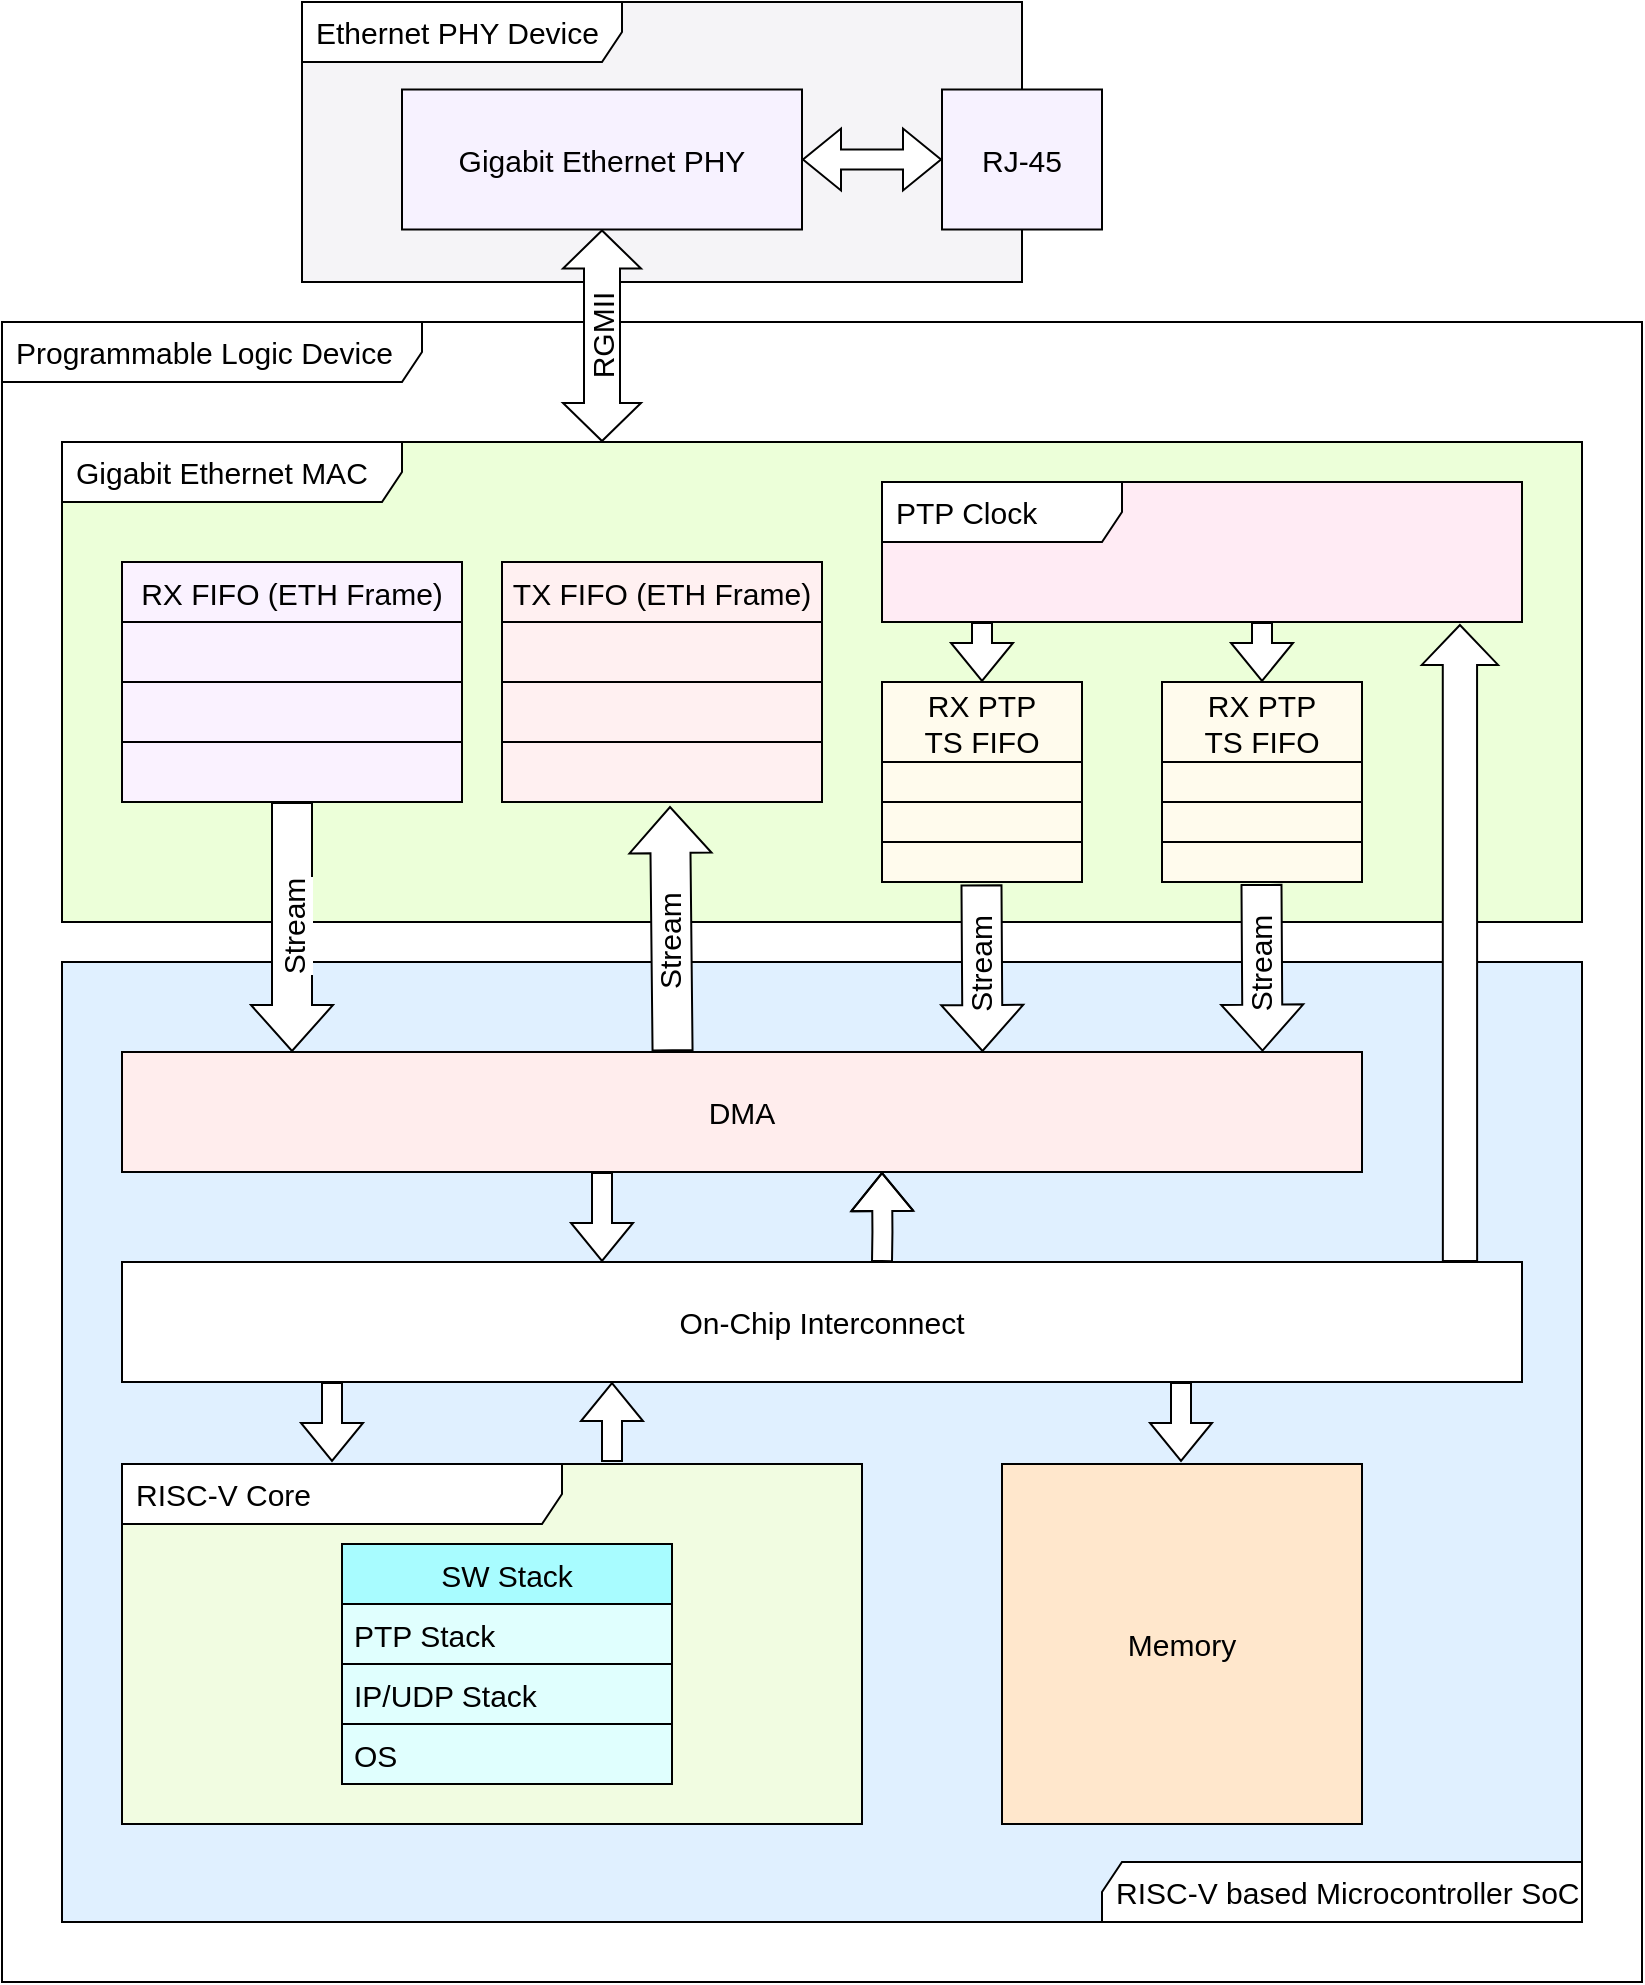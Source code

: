 <mxfile version="18.0.3" type="github">
  <diagram id="mLPpQYJzLz1xqzUndZVS" name="Page-1">
    <mxGraphModel dx="1778" dy="940" grid="1" gridSize="10" guides="1" tooltips="1" connect="1" arrows="1" fold="1" page="1" pageScale="1" pageWidth="827" pageHeight="1169" math="0" shadow="0">
      <root>
        <mxCell id="0" />
        <mxCell id="1" parent="0" />
        <mxCell id="8U_8XwLauRsZ4ZYQqi3w-3" value="Programmable Logic Device" style="shape=umlFrame;whiteSpace=wrap;html=1;width=210;height=30;boundedLbl=1;verticalAlign=middle;align=left;spacingLeft=5;fillColor=default;swimlaneFillColor=#ffffff;fontSize=15;" parent="1" vertex="1">
          <mxGeometry x="50" y="220" width="820" height="830" as="geometry" />
        </mxCell>
        <mxCell id="9wRkoVYpAe7Pgj8xl5cS-29" value="RISC-V based Microcontroller SoC" style="shape=umlFrame;whiteSpace=wrap;html=1;width=240;height=30;boundedLbl=1;verticalAlign=middle;align=left;spacingLeft=5;fillColor=#FFFFFF;swimlaneFillColor=#E0F0FF;direction=west;fontSize=15;" parent="1" vertex="1">
          <mxGeometry x="80" y="540" width="760" height="480" as="geometry" />
        </mxCell>
        <mxCell id="8U_8XwLauRsZ4ZYQqi3w-2" value="&lt;div style=&quot;font-size: 15px;&quot;&gt;Gigabit Ethernet MAC&lt;/div&gt;" style="shape=umlFrame;whiteSpace=wrap;html=1;width=170;height=30;boundedLbl=1;verticalAlign=middle;align=left;spacingLeft=5;fillColor=#FFFFFF;swimlaneFillColor=#ECFFD9;fontSize=15;" parent="1" vertex="1">
          <mxGeometry x="80" y="280" width="760" height="240" as="geometry" />
        </mxCell>
        <mxCell id="9wRkoVYpAe7Pgj8xl5cS-7" value="" style="group;fillColor=none;fontSize=15;" parent="1" vertex="1" connectable="0">
          <mxGeometry x="200" y="60" width="400" height="140" as="geometry" />
        </mxCell>
        <mxCell id="9wRkoVYpAe7Pgj8xl5cS-1" value="Ethernet PHY Device" style="shape=umlFrame;whiteSpace=wrap;html=1;width=160;height=30;boundedLbl=1;verticalAlign=middle;align=left;spacingLeft=5;fillColor=#FFFFFF;swimlaneFillColor=#F5F4F7;fontSize=15;" parent="9wRkoVYpAe7Pgj8xl5cS-7" vertex="1">
          <mxGeometry width="360" height="140" as="geometry" />
        </mxCell>
        <mxCell id="9wRkoVYpAe7Pgj8xl5cS-3" value="&lt;span style=&quot;font-size: 15px;&quot;&gt;RJ-45&lt;/span&gt;" style="rounded=0;whiteSpace=wrap;html=1;labelBackgroundColor=none;fillColor=#F7F2FF;fontSize=15;" parent="9wRkoVYpAe7Pgj8xl5cS-7" vertex="1">
          <mxGeometry x="320" y="43.75" width="80" height="70" as="geometry" />
        </mxCell>
        <mxCell id="9wRkoVYpAe7Pgj8xl5cS-4" value="Gigabit Ethernet PHY" style="rounded=0;whiteSpace=wrap;html=1;labelBackgroundColor=none;fillColor=#F7F2FF;fontSize=15;" parent="9wRkoVYpAe7Pgj8xl5cS-7" vertex="1">
          <mxGeometry x="50" y="43.75" width="200" height="70" as="geometry" />
        </mxCell>
        <mxCell id="9wRkoVYpAe7Pgj8xl5cS-6" value="" style="shape=flexArrow;endArrow=classic;startArrow=classic;html=1;rounded=0;fontColor=none;entryX=0;entryY=0.5;entryDx=0;entryDy=0;exitX=1;exitY=0.5;exitDx=0;exitDy=0;fillColor=default;fontSize=15;" parent="9wRkoVYpAe7Pgj8xl5cS-7" source="9wRkoVYpAe7Pgj8xl5cS-4" target="9wRkoVYpAe7Pgj8xl5cS-3" edge="1">
          <mxGeometry width="100" height="100" relative="1" as="geometry">
            <mxPoint x="200" y="131.25" as="sourcePoint" />
            <mxPoint x="300" y="43.75" as="targetPoint" />
          </mxGeometry>
        </mxCell>
        <mxCell id="9wRkoVYpAe7Pgj8xl5cS-8" value="RGMII" style="shape=flexArrow;endArrow=classic;startArrow=classic;html=1;rounded=0;fontColor=none;entryX=0.5;entryY=1;entryDx=0;entryDy=0;width=18;fillColor=#FFFFFF;labelBackgroundColor=none;horizontal=0;startSize=6;fontSize=15;" parent="1" target="9wRkoVYpAe7Pgj8xl5cS-4" edge="1">
          <mxGeometry width="100" height="100" relative="1" as="geometry">
            <mxPoint x="350" y="280" as="sourcePoint" />
            <mxPoint x="690" y="390" as="targetPoint" />
          </mxGeometry>
        </mxCell>
        <mxCell id="9wRkoVYpAe7Pgj8xl5cS-9" value="TX FIFO (ETH Frame)" style="swimlane;fontStyle=0;childLayout=stackLayout;horizontal=1;startSize=30;horizontalStack=0;resizeParent=1;resizeParentMax=0;resizeLast=0;collapsible=1;marginBottom=0;labelBackgroundColor=none;fontColor=none;fillColor=#FFF0F1;fontSize=15;" parent="1" vertex="1">
          <mxGeometry x="300" y="340" width="160" height="120" as="geometry" />
        </mxCell>
        <mxCell id="9wRkoVYpAe7Pgj8xl5cS-10" value="  " style="text;strokeColor=default;fillColor=#FFF0F1;align=left;verticalAlign=middle;spacingLeft=4;spacingRight=4;overflow=hidden;points=[[0,0.5],[1,0.5]];portConstraint=eastwest;rotatable=0;labelBackgroundColor=none;fontColor=none;labelBorderColor=none;fontSize=15;" parent="9wRkoVYpAe7Pgj8xl5cS-9" vertex="1">
          <mxGeometry y="30" width="160" height="30" as="geometry" />
        </mxCell>
        <mxCell id="9wRkoVYpAe7Pgj8xl5cS-11" value=" " style="text;strokeColor=default;fillColor=#FFF0F1;align=left;verticalAlign=middle;spacingLeft=4;spacingRight=4;overflow=hidden;points=[[0,0.5],[1,0.5]];portConstraint=eastwest;rotatable=0;labelBackgroundColor=none;fontColor=none;fontSize=15;" parent="9wRkoVYpAe7Pgj8xl5cS-9" vertex="1">
          <mxGeometry y="60" width="160" height="30" as="geometry" />
        </mxCell>
        <mxCell id="9wRkoVYpAe7Pgj8xl5cS-12" value=" " style="text;strokeColor=default;fillColor=#FFF0F1;align=left;verticalAlign=middle;spacingLeft=4;spacingRight=4;overflow=hidden;points=[[0,0.5],[1,0.5]];portConstraint=eastwest;rotatable=0;labelBackgroundColor=none;fontColor=none;fontSize=15;" parent="9wRkoVYpAe7Pgj8xl5cS-9" vertex="1">
          <mxGeometry y="90" width="160" height="30" as="geometry" />
        </mxCell>
        <mxCell id="9wRkoVYpAe7Pgj8xl5cS-14" value="RX FIFO (ETH Frame)" style="swimlane;fontStyle=0;childLayout=stackLayout;horizontal=1;startSize=30;horizontalStack=0;resizeParent=1;resizeParentMax=0;resizeLast=0;collapsible=1;marginBottom=0;labelBackgroundColor=none;fontColor=none;fillColor=#FAF2FF;fontSize=15;" parent="1" vertex="1">
          <mxGeometry x="110" y="340" width="170" height="120" as="geometry" />
        </mxCell>
        <mxCell id="9wRkoVYpAe7Pgj8xl5cS-15" value="  " style="text;strokeColor=default;fillColor=#FAF2FF;align=left;verticalAlign=middle;spacingLeft=4;spacingRight=4;overflow=hidden;points=[[0,0.5],[1,0.5]];portConstraint=eastwest;rotatable=0;labelBackgroundColor=none;fontColor=none;labelBorderColor=none;fontSize=15;" parent="9wRkoVYpAe7Pgj8xl5cS-14" vertex="1">
          <mxGeometry y="30" width="170" height="30" as="geometry" />
        </mxCell>
        <mxCell id="9wRkoVYpAe7Pgj8xl5cS-16" value=" " style="text;strokeColor=default;fillColor=#FAF2FF;align=left;verticalAlign=middle;spacingLeft=4;spacingRight=4;overflow=hidden;points=[[0,0.5],[1,0.5]];portConstraint=eastwest;rotatable=0;labelBackgroundColor=none;fontColor=none;fontSize=15;" parent="9wRkoVYpAe7Pgj8xl5cS-14" vertex="1">
          <mxGeometry y="60" width="170" height="30" as="geometry" />
        </mxCell>
        <mxCell id="9wRkoVYpAe7Pgj8xl5cS-17" value=" " style="text;strokeColor=default;fillColor=#FAF2FF;align=left;verticalAlign=middle;spacingLeft=4;spacingRight=4;overflow=hidden;points=[[0,0.5],[1,0.5]];portConstraint=eastwest;rotatable=0;labelBackgroundColor=none;fontColor=none;fontSize=15;" parent="9wRkoVYpAe7Pgj8xl5cS-14" vertex="1">
          <mxGeometry y="90" width="170" height="30" as="geometry" />
        </mxCell>
        <mxCell id="9wRkoVYpAe7Pgj8xl5cS-18" value="RX PTP &#xa;TS FIFO" style="swimlane;fontStyle=0;childLayout=stackLayout;horizontal=1;startSize=40;horizontalStack=0;resizeParent=1;resizeParentMax=0;resizeLast=0;collapsible=1;marginBottom=0;labelBackgroundColor=none;fontColor=none;fillColor=#FFFBED;fontSize=15;" parent="1" vertex="1">
          <mxGeometry x="490" y="400" width="100" height="100" as="geometry" />
        </mxCell>
        <mxCell id="9wRkoVYpAe7Pgj8xl5cS-19" value="  " style="text;strokeColor=default;fillColor=#FFFBED;align=left;verticalAlign=middle;spacingLeft=4;spacingRight=4;overflow=hidden;points=[[0,0.5],[1,0.5]];portConstraint=eastwest;rotatable=0;labelBackgroundColor=none;fontColor=none;labelBorderColor=none;fontSize=15;" parent="9wRkoVYpAe7Pgj8xl5cS-18" vertex="1">
          <mxGeometry y="40" width="100" height="20" as="geometry" />
        </mxCell>
        <mxCell id="9wRkoVYpAe7Pgj8xl5cS-20" value=" " style="text;strokeColor=default;fillColor=#FFFBED;align=left;verticalAlign=middle;spacingLeft=4;spacingRight=4;overflow=hidden;points=[[0,0.5],[1,0.5]];portConstraint=eastwest;rotatable=0;labelBackgroundColor=none;fontColor=none;fontSize=15;" parent="9wRkoVYpAe7Pgj8xl5cS-18" vertex="1">
          <mxGeometry y="60" width="100" height="20" as="geometry" />
        </mxCell>
        <mxCell id="9wRkoVYpAe7Pgj8xl5cS-21" value=" " style="text;strokeColor=default;fillColor=#FFFBED;align=left;verticalAlign=middle;spacingLeft=4;spacingRight=4;overflow=hidden;points=[[0,0.5],[1,0.5]];portConstraint=eastwest;rotatable=0;labelBackgroundColor=none;fontColor=none;fontSize=15;" parent="9wRkoVYpAe7Pgj8xl5cS-18" vertex="1">
          <mxGeometry y="80" width="100" height="20" as="geometry" />
        </mxCell>
        <mxCell id="9wRkoVYpAe7Pgj8xl5cS-26" value="PTP Clock" style="shape=umlFrame;whiteSpace=wrap;html=1;width=120;height=30;boundedLbl=1;verticalAlign=middle;align=left;spacingLeft=5;fillColor=#FFFFFF;swimlaneFillColor=#FFEBF4;fontSize=15;" parent="1" vertex="1">
          <mxGeometry x="490" y="300" width="320" height="70" as="geometry" />
        </mxCell>
        <mxCell id="9wRkoVYpAe7Pgj8xl5cS-30" value="DMA" style="rounded=0;whiteSpace=wrap;html=1;glass=0;labelBackgroundColor=none;labelBorderColor=none;fontColor=none;strokeColor=default;fillColor=#FFEDED;fontSize=15;" parent="1" vertex="1">
          <mxGeometry x="110" y="585" width="620" height="60" as="geometry" />
        </mxCell>
        <mxCell id="9wRkoVYpAe7Pgj8xl5cS-32" value="&lt;div&gt;Stream&lt;/div&gt;" style="shape=flexArrow;endArrow=classic;html=1;rounded=0;labelBackgroundColor=default;fontColor=none;fillColor=#FFFFFF;orthogonal=1;horizontal=0;width=20;endSize=7.33;fontSize=15;" parent="1" source="9wRkoVYpAe7Pgj8xl5cS-17" target="9wRkoVYpAe7Pgj8xl5cS-30" edge="1">
          <mxGeometry width="50" height="50" relative="1" as="geometry">
            <mxPoint x="360" y="600" as="sourcePoint" />
            <mxPoint x="165" y="560" as="targetPoint" />
          </mxGeometry>
        </mxCell>
        <mxCell id="9wRkoVYpAe7Pgj8xl5cS-37" value="On-Chip Interconnect" style="rounded=0;whiteSpace=wrap;html=1;glass=0;labelBackgroundColor=none;labelBorderColor=none;fontColor=none;strokeColor=default;fillColor=#FFFFFF;fontSize=15;" parent="1" vertex="1">
          <mxGeometry x="110" y="690" width="700" height="60" as="geometry" />
        </mxCell>
        <mxCell id="9wRkoVYpAe7Pgj8xl5cS-38" value="Memory" style="whiteSpace=wrap;html=1;aspect=fixed;glass=0;labelBackgroundColor=none;labelBorderColor=none;fontColor=none;strokeColor=default;fillColor=#FFE7CC;gradientColor=none;fontSize=15;" parent="1" vertex="1">
          <mxGeometry x="550" y="791" width="180" height="180" as="geometry" />
        </mxCell>
        <mxCell id="9wRkoVYpAe7Pgj8xl5cS-39" value="" style="shape=flexArrow;endArrow=classic;html=1;rounded=0;labelBackgroundColor=none;fontColor=none;fillColor=#FFFFFF;orthogonal=1;fontSize=15;" parent="1" edge="1">
          <mxGeometry width="50" height="50" relative="1" as="geometry">
            <mxPoint x="350" y="645" as="sourcePoint" />
            <mxPoint x="350" y="690" as="targetPoint" />
          </mxGeometry>
        </mxCell>
        <mxCell id="9wRkoVYpAe7Pgj8xl5cS-40" value="" style="shape=flexArrow;endArrow=classic;html=1;rounded=0;labelBackgroundColor=none;fontColor=none;fillColor=#FFFFFF;entryX=0.569;entryY=1;entryDx=0;entryDy=0;entryPerimeter=0;fontSize=15;" parent="1" edge="1">
          <mxGeometry width="50" height="50" relative="1" as="geometry">
            <mxPoint x="490" y="690" as="sourcePoint" />
            <mxPoint x="490" y="645" as="targetPoint" />
            <Array as="points">
              <mxPoint x="490.22" y="675" />
            </Array>
          </mxGeometry>
        </mxCell>
        <mxCell id="9wRkoVYpAe7Pgj8xl5cS-44" value="RISC-V Core" style="shape=umlFrame;whiteSpace=wrap;html=1;width=220;height=30;boundedLbl=1;verticalAlign=middle;align=left;spacingLeft=5;fillColor=#FFFFFF;swimlaneFillColor=#F1FCE1;direction=east;fontSize=15;" parent="1" vertex="1">
          <mxGeometry x="110" y="791" width="370" height="180" as="geometry" />
        </mxCell>
        <mxCell id="9wRkoVYpAe7Pgj8xl5cS-49" value="RX PTP &#xa;TS FIFO" style="swimlane;fontStyle=0;childLayout=stackLayout;horizontal=1;startSize=40;horizontalStack=0;resizeParent=1;resizeParentMax=0;resizeLast=0;collapsible=1;marginBottom=0;labelBackgroundColor=none;fontColor=none;fillColor=#FFFBED;fontSize=15;" parent="1" vertex="1">
          <mxGeometry x="630" y="400" width="100" height="100" as="geometry" />
        </mxCell>
        <mxCell id="9wRkoVYpAe7Pgj8xl5cS-50" value="  " style="text;strokeColor=default;fillColor=#FFFBED;align=left;verticalAlign=middle;spacingLeft=4;spacingRight=4;overflow=hidden;points=[[0,0.5],[1,0.5]];portConstraint=eastwest;rotatable=0;labelBackgroundColor=none;fontColor=none;labelBorderColor=none;fontSize=15;" parent="9wRkoVYpAe7Pgj8xl5cS-49" vertex="1">
          <mxGeometry y="40" width="100" height="20" as="geometry" />
        </mxCell>
        <mxCell id="9wRkoVYpAe7Pgj8xl5cS-51" value=" " style="text;strokeColor=default;fillColor=#FFFBED;align=left;verticalAlign=middle;spacingLeft=4;spacingRight=4;overflow=hidden;points=[[0,0.5],[1,0.5]];portConstraint=eastwest;rotatable=0;labelBackgroundColor=none;fontColor=none;fontSize=15;" parent="9wRkoVYpAe7Pgj8xl5cS-49" vertex="1">
          <mxGeometry y="60" width="100" height="20" as="geometry" />
        </mxCell>
        <mxCell id="9wRkoVYpAe7Pgj8xl5cS-52" value=" " style="text;strokeColor=default;fillColor=#FFFBED;align=left;verticalAlign=middle;spacingLeft=4;spacingRight=4;overflow=hidden;points=[[0,0.5],[1,0.5]];portConstraint=eastwest;rotatable=0;labelBackgroundColor=none;fontColor=none;fontSize=15;" parent="9wRkoVYpAe7Pgj8xl5cS-49" vertex="1">
          <mxGeometry y="80" width="100" height="20" as="geometry" />
        </mxCell>
        <mxCell id="NilRoUXq7cAJDMya43DC-1" value="Stream" style="shape=flexArrow;endArrow=classic;html=1;rounded=0;labelBackgroundColor=none;fontColor=none;fillColor=#FFFFFF;orthogonal=1;horizontal=0;width=20;endSize=7.33;fontSize=15;exitX=0.51;exitY=1;exitDx=0;exitDy=0;exitPerimeter=0;entryX=0.696;entryY=-0.02;entryDx=0;entryDy=0;entryPerimeter=0;" parent="9wRkoVYpAe7Pgj8xl5cS-49" edge="1">
          <mxGeometry x="-0.045" y="-1" width="50" height="50" relative="1" as="geometry">
            <mxPoint x="49.74" y="101" as="sourcePoint" />
            <mxPoint x="50.26" y="184.8" as="targetPoint" />
            <mxPoint as="offset" />
          </mxGeometry>
        </mxCell>
        <mxCell id="9wRkoVYpAe7Pgj8xl5cS-54" value="" style="shape=flexArrow;endArrow=classic;html=1;rounded=0;labelBackgroundColor=none;fontColor=none;fillColor=#FFFFFF;entryX=0.5;entryY=0;entryDx=0;entryDy=0;orthogonal=1;fontSize=15;" parent="1" source="9wRkoVYpAe7Pgj8xl5cS-26" target="9wRkoVYpAe7Pgj8xl5cS-18" edge="1">
          <mxGeometry width="50" height="50" relative="1" as="geometry">
            <mxPoint x="530" y="390" as="sourcePoint" />
            <mxPoint x="310" y="550" as="targetPoint" />
          </mxGeometry>
        </mxCell>
        <mxCell id="9wRkoVYpAe7Pgj8xl5cS-56" value="" style="shape=flexArrow;endArrow=classic;html=1;rounded=0;labelBackgroundColor=none;fontColor=none;fillColor=#FFFFFF;orthogonal=1;fontSize=15;entryX=0.5;entryY=0;entryDx=0;entryDy=0;" parent="1" source="9wRkoVYpAe7Pgj8xl5cS-26" target="9wRkoVYpAe7Pgj8xl5cS-49" edge="1">
          <mxGeometry width="50" height="50" relative="1" as="geometry">
            <mxPoint x="679.76" y="390" as="sourcePoint" />
            <mxPoint x="680" y="410" as="targetPoint" />
          </mxGeometry>
        </mxCell>
        <mxCell id="9wRkoVYpAe7Pgj8xl5cS-62" value="" style="shape=flexArrow;endArrow=classic;html=1;rounded=0;labelBackgroundColor=none;fontColor=none;fillColor=#FFFFFF;orthogonal=1;fontSize=15;" parent="1" edge="1">
          <mxGeometry width="50" height="50" relative="1" as="geometry">
            <mxPoint x="215" y="750" as="sourcePoint" />
            <mxPoint x="215" y="790" as="targetPoint" />
          </mxGeometry>
        </mxCell>
        <mxCell id="9wRkoVYpAe7Pgj8xl5cS-64" value="" style="shape=flexArrow;endArrow=classic;html=1;rounded=0;labelBackgroundColor=none;fontColor=none;fillColor=#FFFFFF;fontSize=15;" parent="1" edge="1">
          <mxGeometry width="50" height="50" relative="1" as="geometry">
            <mxPoint x="355" y="790" as="sourcePoint" />
            <mxPoint x="355" y="750" as="targetPoint" />
          </mxGeometry>
        </mxCell>
        <mxCell id="9wRkoVYpAe7Pgj8xl5cS-66" value="" style="shape=flexArrow;endArrow=classic;html=1;rounded=0;labelBackgroundColor=none;fontColor=none;fillColor=#FFFFFF;orthogonal=1;fontSize=15;" parent="1" edge="1">
          <mxGeometry width="50" height="50" relative="1" as="geometry">
            <mxPoint x="639.5" y="750" as="sourcePoint" />
            <mxPoint x="639.5" y="790" as="targetPoint" />
          </mxGeometry>
        </mxCell>
        <mxCell id="9wRkoVYpAe7Pgj8xl5cS-68" value="SW Stack" style="swimlane;fontStyle=0;childLayout=stackLayout;horizontal=1;startSize=30;horizontalStack=0;resizeParent=1;resizeParentMax=0;resizeLast=0;collapsible=1;marginBottom=0;glass=0;labelBackgroundColor=none;labelBorderColor=none;fontColor=none;strokeColor=default;fillColor=#A8FCFF;gradientColor=none;fontSize=15;" parent="1" vertex="1">
          <mxGeometry x="220" y="831" width="165" height="120" as="geometry" />
        </mxCell>
        <mxCell id="9wRkoVYpAe7Pgj8xl5cS-69" value="PTP Stack" style="text;strokeColor=default;fillColor=#E0FFFE;align=left;verticalAlign=middle;spacingLeft=4;spacingRight=4;overflow=hidden;points=[[0,0.5],[1,0.5]];portConstraint=eastwest;rotatable=0;glass=0;labelBackgroundColor=none;labelBorderColor=none;fontColor=none;fontSize=15;" parent="9wRkoVYpAe7Pgj8xl5cS-68" vertex="1">
          <mxGeometry y="30" width="165" height="30" as="geometry" />
        </mxCell>
        <mxCell id="9wRkoVYpAe7Pgj8xl5cS-70" value="IP/UDP Stack" style="text;strokeColor=default;fillColor=#E0FFFE;align=left;verticalAlign=middle;spacingLeft=4;spacingRight=4;overflow=hidden;points=[[0,0.5],[1,0.5]];portConstraint=eastwest;rotatable=0;glass=0;labelBackgroundColor=none;labelBorderColor=none;fontColor=none;fontSize=15;" parent="9wRkoVYpAe7Pgj8xl5cS-68" vertex="1">
          <mxGeometry y="60" width="165" height="30" as="geometry" />
        </mxCell>
        <mxCell id="9wRkoVYpAe7Pgj8xl5cS-71" value="OS" style="text;strokeColor=default;fillColor=#E0FFFE;align=left;verticalAlign=middle;spacingLeft=4;spacingRight=4;overflow=hidden;points=[[0,0.5],[1,0.5]];portConstraint=eastwest;rotatable=0;glass=0;labelBackgroundColor=none;labelBorderColor=none;fontColor=none;fontSize=15;" parent="9wRkoVYpAe7Pgj8xl5cS-68" vertex="1">
          <mxGeometry y="90" width="165" height="30" as="geometry" />
        </mxCell>
        <mxCell id="0bZ0CAgHgtpychcCBRZJ-1" value="Stream" style="shape=flexArrow;endArrow=classic;html=1;rounded=0;labelBackgroundColor=none;fontColor=none;fillColor=#FFFFFF;orthogonal=1;horizontal=0;width=20;endSize=7.33;startArrow=none;fontSize=15;entryX=0.525;entryY=1.067;entryDx=0;entryDy=0;entryPerimeter=0;exitX=0.444;exitY=-0.006;exitDx=0;exitDy=0;exitPerimeter=0;" parent="1" source="9wRkoVYpAe7Pgj8xl5cS-30" target="9wRkoVYpAe7Pgj8xl5cS-12" edge="1">
          <mxGeometry x="-0.109" y="1" width="50" height="50" relative="1" as="geometry">
            <mxPoint x="369.58" y="585" as="sourcePoint" />
            <mxPoint x="369.58" y="480" as="targetPoint" />
            <mxPoint as="offset" />
          </mxGeometry>
        </mxCell>
        <mxCell id="dMiMLzUYuEcjHtfRN7Cz-6" value="" style="shape=flexArrow;endArrow=classic;html=1;rounded=0;labelBackgroundColor=none;fontColor=none;fillColor=#FFFFFF;fontSize=15;entryX=0.903;entryY=1.014;entryDx=0;entryDy=0;entryPerimeter=0;width=17.143;endSize=6.32;" parent="1" target="9wRkoVYpAe7Pgj8xl5cS-26" edge="1">
          <mxGeometry width="50" height="50" relative="1" as="geometry">
            <mxPoint x="779" y="690" as="sourcePoint" />
            <mxPoint x="780" y="610" as="targetPoint" />
          </mxGeometry>
        </mxCell>
        <mxCell id="NilRoUXq7cAJDMya43DC-3" value="Stream" style="shape=flexArrow;endArrow=classic;html=1;rounded=0;labelBackgroundColor=none;fontColor=none;fillColor=default;orthogonal=1;horizontal=0;width=20;endSize=7.33;fontSize=15;exitX=0.51;exitY=1;exitDx=0;exitDy=0;exitPerimeter=0;entryX=0.696;entryY=-0.02;entryDx=0;entryDy=0;entryPerimeter=0;" parent="1" edge="1">
          <mxGeometry x="-0.045" y="-1" width="50" height="50" relative="1" as="geometry">
            <mxPoint x="539.74" y="501.2" as="sourcePoint" />
            <mxPoint x="540.26" y="585" as="targetPoint" />
            <mxPoint as="offset" />
          </mxGeometry>
        </mxCell>
      </root>
    </mxGraphModel>
  </diagram>
</mxfile>
